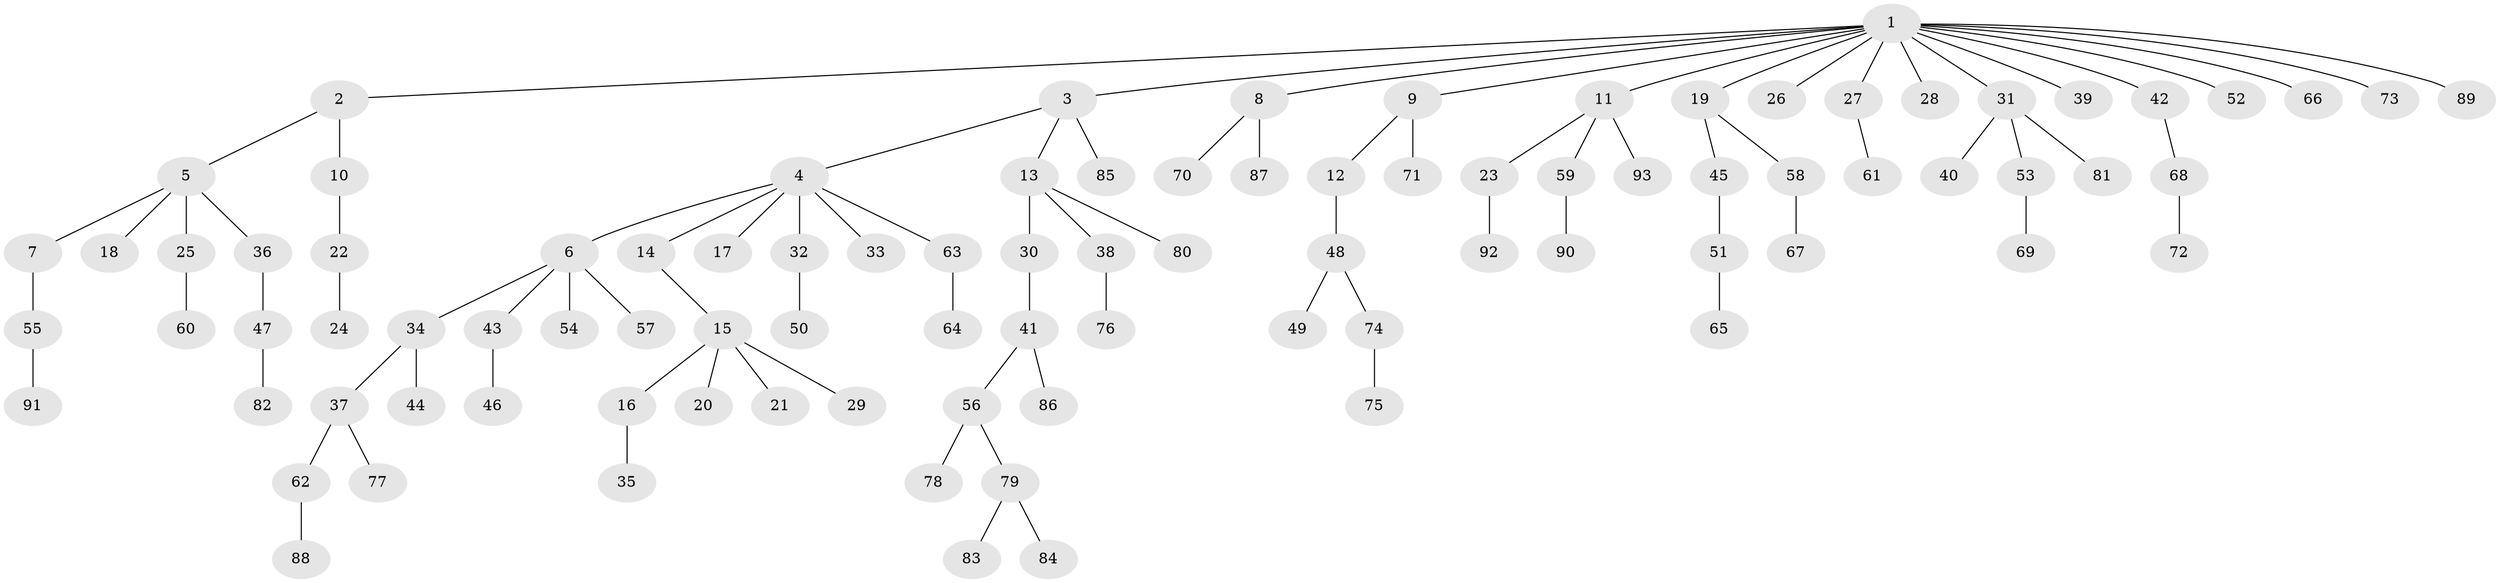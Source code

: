 // Generated by graph-tools (version 1.1) at 2025/26/03/09/25 03:26:33]
// undirected, 93 vertices, 92 edges
graph export_dot {
graph [start="1"]
  node [color=gray90,style=filled];
  1;
  2;
  3;
  4;
  5;
  6;
  7;
  8;
  9;
  10;
  11;
  12;
  13;
  14;
  15;
  16;
  17;
  18;
  19;
  20;
  21;
  22;
  23;
  24;
  25;
  26;
  27;
  28;
  29;
  30;
  31;
  32;
  33;
  34;
  35;
  36;
  37;
  38;
  39;
  40;
  41;
  42;
  43;
  44;
  45;
  46;
  47;
  48;
  49;
  50;
  51;
  52;
  53;
  54;
  55;
  56;
  57;
  58;
  59;
  60;
  61;
  62;
  63;
  64;
  65;
  66;
  67;
  68;
  69;
  70;
  71;
  72;
  73;
  74;
  75;
  76;
  77;
  78;
  79;
  80;
  81;
  82;
  83;
  84;
  85;
  86;
  87;
  88;
  89;
  90;
  91;
  92;
  93;
  1 -- 2;
  1 -- 3;
  1 -- 8;
  1 -- 9;
  1 -- 11;
  1 -- 19;
  1 -- 26;
  1 -- 27;
  1 -- 28;
  1 -- 31;
  1 -- 39;
  1 -- 42;
  1 -- 52;
  1 -- 66;
  1 -- 73;
  1 -- 89;
  2 -- 5;
  2 -- 10;
  3 -- 4;
  3 -- 13;
  3 -- 85;
  4 -- 6;
  4 -- 14;
  4 -- 17;
  4 -- 32;
  4 -- 33;
  4 -- 63;
  5 -- 7;
  5 -- 18;
  5 -- 25;
  5 -- 36;
  6 -- 34;
  6 -- 43;
  6 -- 54;
  6 -- 57;
  7 -- 55;
  8 -- 70;
  8 -- 87;
  9 -- 12;
  9 -- 71;
  10 -- 22;
  11 -- 23;
  11 -- 59;
  11 -- 93;
  12 -- 48;
  13 -- 30;
  13 -- 38;
  13 -- 80;
  14 -- 15;
  15 -- 16;
  15 -- 20;
  15 -- 21;
  15 -- 29;
  16 -- 35;
  19 -- 45;
  19 -- 58;
  22 -- 24;
  23 -- 92;
  25 -- 60;
  27 -- 61;
  30 -- 41;
  31 -- 40;
  31 -- 53;
  31 -- 81;
  32 -- 50;
  34 -- 37;
  34 -- 44;
  36 -- 47;
  37 -- 62;
  37 -- 77;
  38 -- 76;
  41 -- 56;
  41 -- 86;
  42 -- 68;
  43 -- 46;
  45 -- 51;
  47 -- 82;
  48 -- 49;
  48 -- 74;
  51 -- 65;
  53 -- 69;
  55 -- 91;
  56 -- 78;
  56 -- 79;
  58 -- 67;
  59 -- 90;
  62 -- 88;
  63 -- 64;
  68 -- 72;
  74 -- 75;
  79 -- 83;
  79 -- 84;
}
